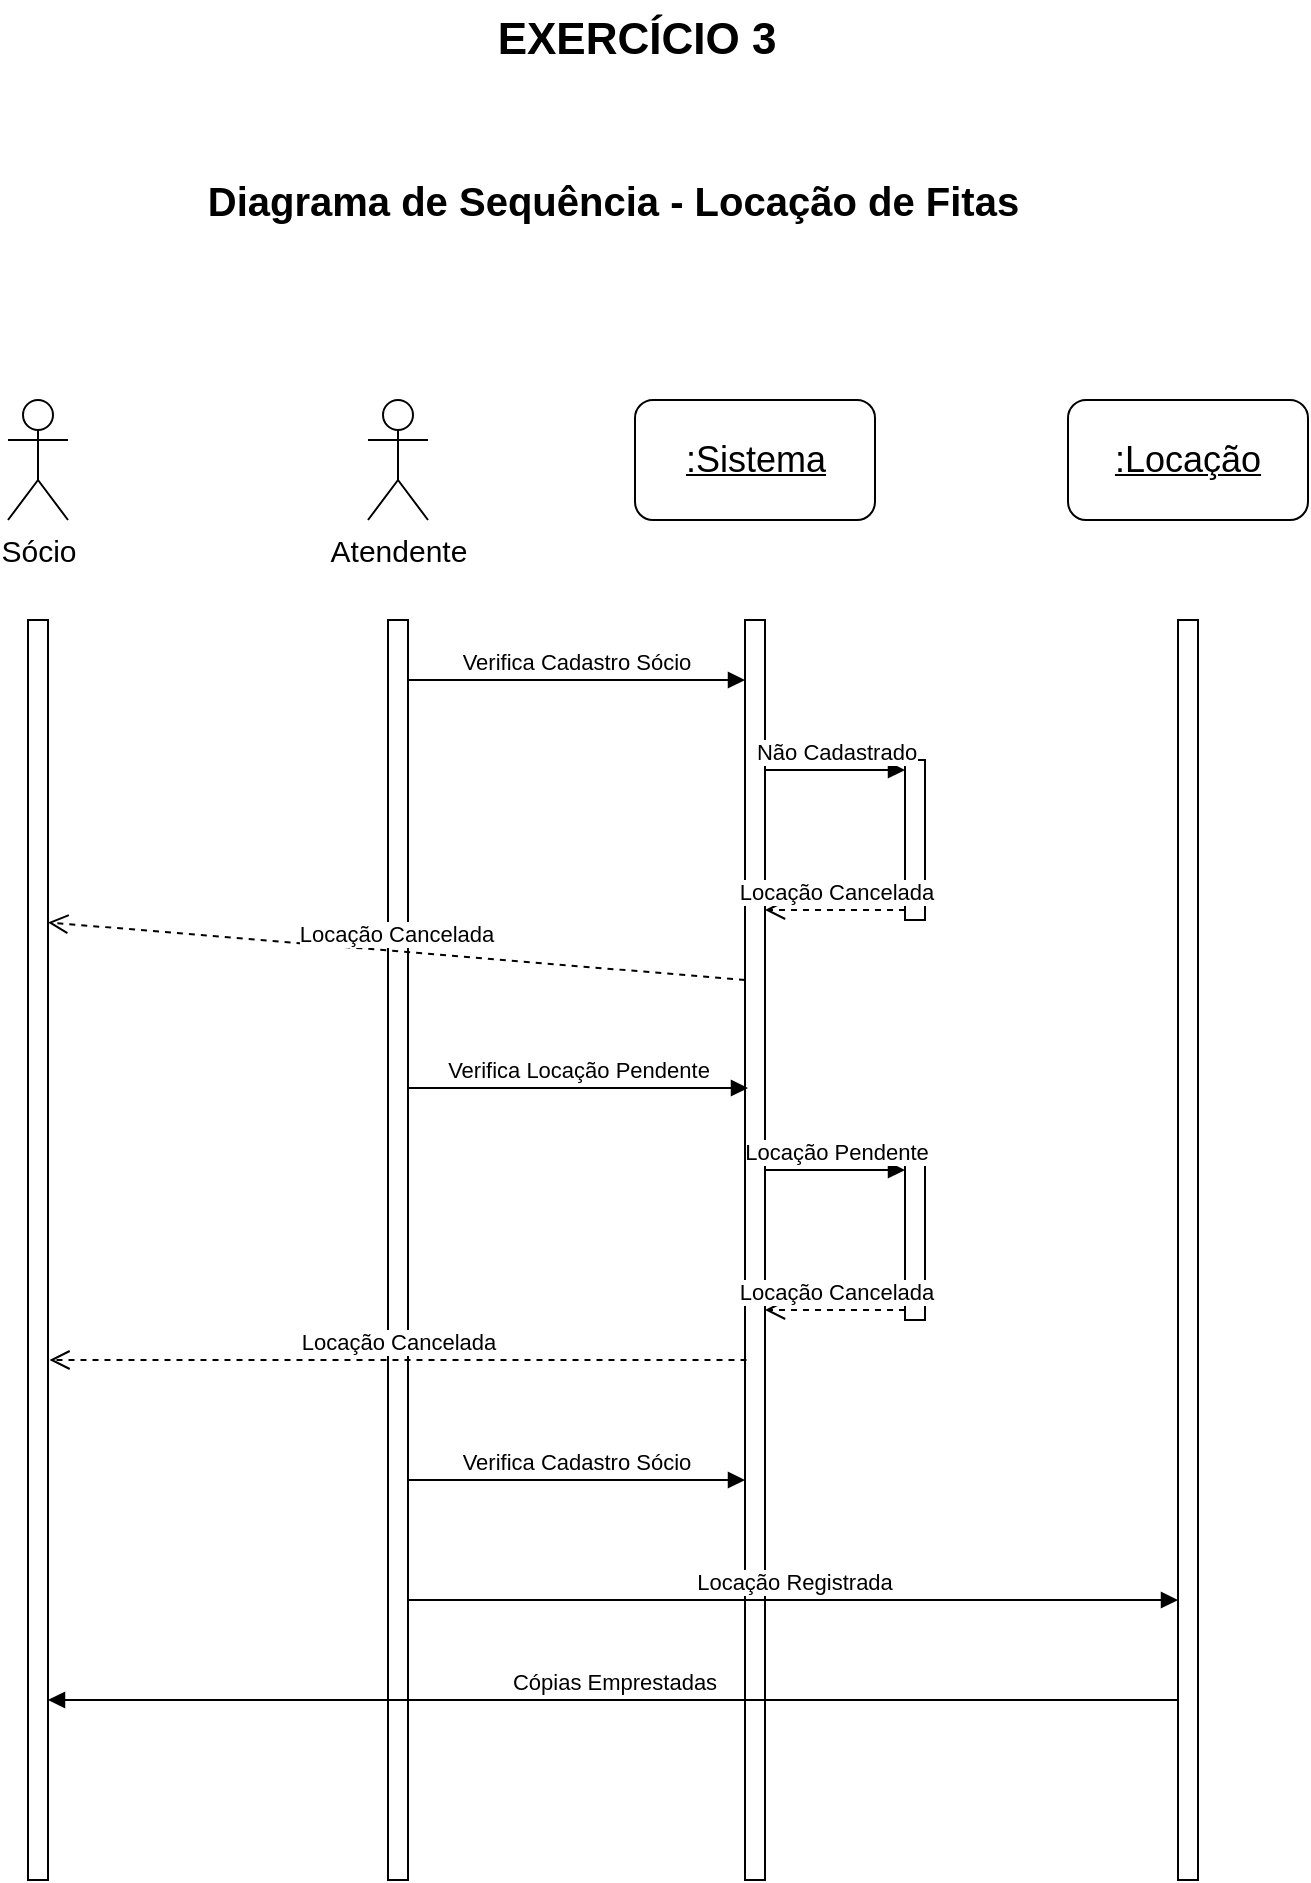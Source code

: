 <mxfile version="28.1.2">
  <diagram name="Página-1" id="A1c4Kn1NqaynSJTR4V6O">
    <mxGraphModel dx="1024" dy="535" grid="1" gridSize="10" guides="1" tooltips="1" connect="1" arrows="1" fold="1" page="1" pageScale="1" pageWidth="827" pageHeight="1169" math="0" shadow="0">
      <root>
        <mxCell id="0" />
        <mxCell id="1" parent="0" />
        <mxCell id="bPSIyCdMn1M33QzJovcV-1" value="&lt;font style=&quot;font-size: 22px;&quot;&gt;&lt;b&gt;EXERCÍCIO 3&lt;/b&gt;&lt;/font&gt;" style="text;html=1;align=center;verticalAlign=middle;resizable=0;points=[];autosize=1;strokeColor=none;fillColor=none;" vertex="1" parent="1">
          <mxGeometry x="334" y="40" width="160" height="40" as="geometry" />
        </mxCell>
        <mxCell id="bPSIyCdMn1M33QzJovcV-3" value="&lt;font style=&quot;font-size: 20px;&quot;&gt;&lt;b&gt;Diagrama de Sequência - Locação de Fitas&amp;nbsp;&lt;/b&gt;&lt;/font&gt;" style="text;html=1;align=center;verticalAlign=middle;resizable=0;points=[];autosize=1;strokeColor=none;fillColor=none;" vertex="1" parent="1">
          <mxGeometry x="190" y="120" width="430" height="40" as="geometry" />
        </mxCell>
        <mxCell id="bPSIyCdMn1M33QzJovcV-4" value="&lt;font style=&quot;font-size: 15px;&quot;&gt;Sócio&lt;/font&gt;" style="shape=umlActor;verticalLabelPosition=bottom;verticalAlign=top;html=1;outlineConnect=0;" vertex="1" parent="1">
          <mxGeometry x="100" y="240" width="30" height="60" as="geometry" />
        </mxCell>
        <mxCell id="bPSIyCdMn1M33QzJovcV-5" value="&lt;font style=&quot;font-size: 15px;&quot;&gt;Atendente&lt;/font&gt;" style="shape=umlActor;verticalLabelPosition=bottom;verticalAlign=top;html=1;outlineConnect=0;" vertex="1" parent="1">
          <mxGeometry x="280" y="240" width="30" height="60" as="geometry" />
        </mxCell>
        <mxCell id="bPSIyCdMn1M33QzJovcV-7" value="&lt;u&gt;&lt;font style=&quot;font-size: 18px;&quot;&gt;:Sistema&lt;/font&gt;&lt;/u&gt;" style="rounded=1;whiteSpace=wrap;html=1;" vertex="1" parent="1">
          <mxGeometry x="413.5" y="240" width="120" height="60" as="geometry" />
        </mxCell>
        <mxCell id="bPSIyCdMn1M33QzJovcV-8" value="&lt;u&gt;&lt;font style=&quot;font-size: 18px;&quot;&gt;:Locação&lt;/font&gt;&lt;/u&gt;" style="rounded=1;whiteSpace=wrap;html=1;" vertex="1" parent="1">
          <mxGeometry x="630" y="240" width="120" height="60" as="geometry" />
        </mxCell>
        <mxCell id="bPSIyCdMn1M33QzJovcV-9" value="" style="html=1;points=[[0,0,0,0,5],[0,1,0,0,-5],[1,0,0,0,5],[1,1,0,0,-5]];perimeter=orthogonalPerimeter;outlineConnect=0;targetShapes=umlLifeline;portConstraint=eastwest;newEdgeStyle={&quot;curved&quot;:0,&quot;rounded&quot;:0};" vertex="1" parent="1">
          <mxGeometry x="110" y="350" width="10" height="630" as="geometry" />
        </mxCell>
        <mxCell id="bPSIyCdMn1M33QzJovcV-10" value="" style="html=1;points=[[0,0,0,0,5],[0,1,0,0,-5],[1,0,0,0,5],[1,1,0,0,-5]];perimeter=orthogonalPerimeter;outlineConnect=0;targetShapes=umlLifeline;portConstraint=eastwest;newEdgeStyle={&quot;curved&quot;:0,&quot;rounded&quot;:0};" vertex="1" parent="1">
          <mxGeometry x="290" y="350" width="10" height="630" as="geometry" />
        </mxCell>
        <mxCell id="bPSIyCdMn1M33QzJovcV-11" value="" style="html=1;points=[[0,0,0,0,5],[0,1,0,0,-5],[1,0,0,0,5],[1,1,0,0,-5]];perimeter=orthogonalPerimeter;outlineConnect=0;targetShapes=umlLifeline;portConstraint=eastwest;newEdgeStyle={&quot;curved&quot;:0,&quot;rounded&quot;:0};" vertex="1" parent="1">
          <mxGeometry x="468.5" y="350" width="10" height="630" as="geometry" />
        </mxCell>
        <mxCell id="bPSIyCdMn1M33QzJovcV-12" value="" style="html=1;points=[[0,0,0,0,5],[0,1,0,0,-5],[1,0,0,0,5],[1,1,0,0,-5]];perimeter=orthogonalPerimeter;outlineConnect=0;targetShapes=umlLifeline;portConstraint=eastwest;newEdgeStyle={&quot;curved&quot;:0,&quot;rounded&quot;:0};" vertex="1" parent="1">
          <mxGeometry x="685" y="350" width="10" height="630" as="geometry" />
        </mxCell>
        <mxCell id="bPSIyCdMn1M33QzJovcV-14" value="Verifica Cadastro Sócio" style="html=1;verticalAlign=bottom;endArrow=block;curved=0;rounded=0;" edge="1" parent="1">
          <mxGeometry x="-0.001" width="80" relative="1" as="geometry">
            <mxPoint x="300" y="380" as="sourcePoint" />
            <mxPoint x="468.5" y="380" as="targetPoint" />
            <mxPoint as="offset" />
          </mxGeometry>
        </mxCell>
        <mxCell id="bPSIyCdMn1M33QzJovcV-15" value="" style="html=1;points=[[0,0,0,0,5],[0,1,0,0,-5],[1,0,0,0,5],[1,1,0,0,-5]];perimeter=orthogonalPerimeter;outlineConnect=0;targetShapes=umlLifeline;portConstraint=eastwest;newEdgeStyle={&quot;curved&quot;:0,&quot;rounded&quot;:0};" vertex="1" parent="1">
          <mxGeometry x="548.5" y="420" width="10" height="80" as="geometry" />
        </mxCell>
        <mxCell id="bPSIyCdMn1M33QzJovcV-16" value="Não Cadastrado" style="html=1;verticalAlign=bottom;endArrow=block;curved=0;rounded=0;entryX=0;entryY=0;entryDx=0;entryDy=5;" edge="1" target="bPSIyCdMn1M33QzJovcV-15" parent="1">
          <mxGeometry relative="1" as="geometry">
            <mxPoint x="478.5" y="425" as="sourcePoint" />
          </mxGeometry>
        </mxCell>
        <mxCell id="bPSIyCdMn1M33QzJovcV-17" value="Locação Cancelada" style="html=1;verticalAlign=bottom;endArrow=open;dashed=1;endSize=8;curved=0;rounded=0;exitX=0;exitY=1;exitDx=0;exitDy=-5;" edge="1" source="bPSIyCdMn1M33QzJovcV-15" parent="1">
          <mxGeometry relative="1" as="geometry">
            <mxPoint x="478.5" y="495" as="targetPoint" />
          </mxGeometry>
        </mxCell>
        <mxCell id="bPSIyCdMn1M33QzJovcV-19" value="Verifica Locação Pendente" style="html=1;verticalAlign=bottom;endArrow=block;curved=0;rounded=0;" edge="1" parent="1">
          <mxGeometry x="-0.001" width="80" relative="1" as="geometry">
            <mxPoint x="300" y="584" as="sourcePoint" />
            <mxPoint x="470" y="584" as="targetPoint" />
            <mxPoint as="offset" />
          </mxGeometry>
        </mxCell>
        <mxCell id="bPSIyCdMn1M33QzJovcV-21" value="" style="html=1;points=[[0,0,0,0,5],[0,1,0,0,-5],[1,0,0,0,5],[1,1,0,0,-5]];perimeter=orthogonalPerimeter;outlineConnect=0;targetShapes=umlLifeline;portConstraint=eastwest;newEdgeStyle={&quot;curved&quot;:0,&quot;rounded&quot;:0};" vertex="1" parent="1">
          <mxGeometry x="548.5" y="620" width="10" height="80" as="geometry" />
        </mxCell>
        <mxCell id="bPSIyCdMn1M33QzJovcV-22" value="Locação Pendente" style="html=1;verticalAlign=bottom;endArrow=block;curved=0;rounded=0;entryX=0;entryY=0;entryDx=0;entryDy=5;" edge="1" parent="1" target="bPSIyCdMn1M33QzJovcV-21">
          <mxGeometry relative="1" as="geometry">
            <mxPoint x="478.5" y="625" as="sourcePoint" />
          </mxGeometry>
        </mxCell>
        <mxCell id="bPSIyCdMn1M33QzJovcV-23" value="Locação Cancelada" style="html=1;verticalAlign=bottom;endArrow=open;dashed=1;endSize=8;curved=0;rounded=0;exitX=0;exitY=1;exitDx=0;exitDy=-5;" edge="1" parent="1" source="bPSIyCdMn1M33QzJovcV-21">
          <mxGeometry relative="1" as="geometry">
            <mxPoint x="478.5" y="695" as="targetPoint" />
          </mxGeometry>
        </mxCell>
        <mxCell id="bPSIyCdMn1M33QzJovcV-24" value="Locação Cancelada" style="html=1;verticalAlign=bottom;endArrow=open;dashed=1;endSize=8;curved=0;rounded=0;entryX=1;entryY=0.24;entryDx=0;entryDy=0;entryPerimeter=0;" edge="1" parent="1" target="bPSIyCdMn1M33QzJovcV-9">
          <mxGeometry relative="1" as="geometry">
            <mxPoint x="468.5" y="530" as="sourcePoint" />
            <mxPoint x="388.5" y="530" as="targetPoint" />
          </mxGeometry>
        </mxCell>
        <mxCell id="bPSIyCdMn1M33QzJovcV-25" value="Locação Cancelada" style="html=1;verticalAlign=bottom;endArrow=open;dashed=1;endSize=8;curved=0;rounded=0;entryX=1;entryY=0.24;entryDx=0;entryDy=0;entryPerimeter=0;" edge="1" parent="1">
          <mxGeometry relative="1" as="geometry">
            <mxPoint x="469.25" y="720" as="sourcePoint" />
            <mxPoint x="120.75" y="720" as="targetPoint" />
          </mxGeometry>
        </mxCell>
        <mxCell id="bPSIyCdMn1M33QzJovcV-26" value="Verifica Cadastro Sócio" style="html=1;verticalAlign=bottom;endArrow=block;curved=0;rounded=0;" edge="1" parent="1">
          <mxGeometry x="-0.001" width="80" relative="1" as="geometry">
            <mxPoint x="300" y="780" as="sourcePoint" />
            <mxPoint x="468.5" y="780" as="targetPoint" />
            <mxPoint as="offset" />
          </mxGeometry>
        </mxCell>
        <mxCell id="bPSIyCdMn1M33QzJovcV-27" value="Locação Registrada" style="html=1;verticalAlign=bottom;endArrow=block;curved=0;rounded=0;" edge="1" parent="1" target="bPSIyCdMn1M33QzJovcV-12">
          <mxGeometry width="80" relative="1" as="geometry">
            <mxPoint x="300" y="840" as="sourcePoint" />
            <mxPoint x="380" y="840" as="targetPoint" />
          </mxGeometry>
        </mxCell>
        <mxCell id="bPSIyCdMn1M33QzJovcV-28" value="Cópias Emprestadas" style="html=1;verticalAlign=bottom;endArrow=block;curved=0;rounded=0;" edge="1" parent="1" target="bPSIyCdMn1M33QzJovcV-9">
          <mxGeometry width="80" relative="1" as="geometry">
            <mxPoint x="685" y="890" as="sourcePoint" />
            <mxPoint x="525" y="890" as="targetPoint" />
          </mxGeometry>
        </mxCell>
      </root>
    </mxGraphModel>
  </diagram>
</mxfile>
